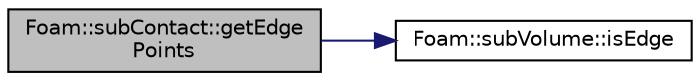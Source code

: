 digraph "Foam::subContact::getEdgePoints"
{
 // LATEX_PDF_SIZE
  edge [fontname="Helvetica",fontsize="10",labelfontname="Helvetica",labelfontsize="10"];
  node [fontname="Helvetica",fontsize="10",shape=record];
  rankdir="LR";
  Node1 [label="Foam::subContact::getEdge\lPoints",height=0.2,width=0.4,color="black", fillcolor="grey75", style="filled", fontcolor="black",tooltip=" "];
  Node1 -> Node2 [color="midnightblue",fontsize="10",style="solid",fontname="Helvetica"];
  Node2 [label="Foam::subVolume::isEdge",height=0.2,width=0.4,color="black", fillcolor="white", style="filled",URL="$classFoam_1_1subVolume.html#a7ae0afbe6cd04adaffe52ac9c028a844",tooltip=" "];
}
